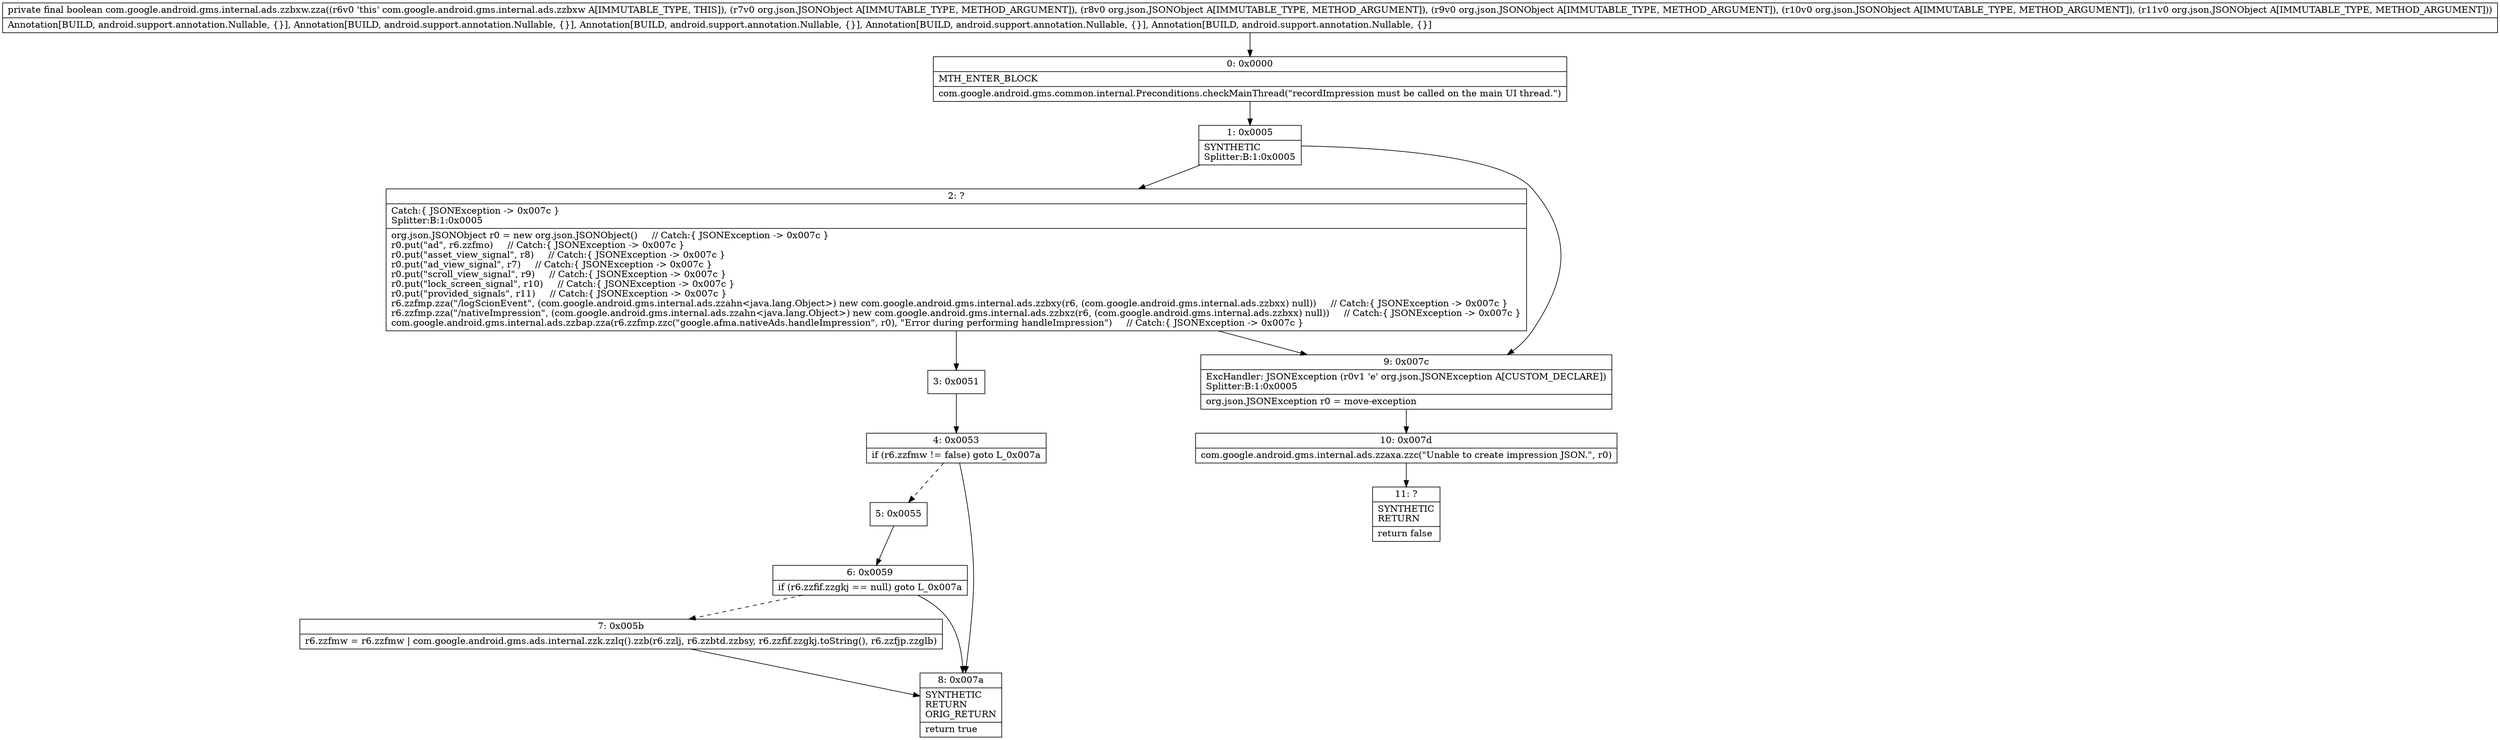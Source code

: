 digraph "CFG forcom.google.android.gms.internal.ads.zzbxw.zza(Lorg\/json\/JSONObject;Lorg\/json\/JSONObject;Lorg\/json\/JSONObject;Lorg\/json\/JSONObject;Lorg\/json\/JSONObject;)Z" {
Node_0 [shape=record,label="{0\:\ 0x0000|MTH_ENTER_BLOCK\l|com.google.android.gms.common.internal.Preconditions.checkMainThread(\"recordImpression must be called on the main UI thread.\")\l}"];
Node_1 [shape=record,label="{1\:\ 0x0005|SYNTHETIC\lSplitter:B:1:0x0005\l}"];
Node_2 [shape=record,label="{2\:\ ?|Catch:\{ JSONException \-\> 0x007c \}\lSplitter:B:1:0x0005\l|org.json.JSONObject r0 = new org.json.JSONObject()     \/\/ Catch:\{ JSONException \-\> 0x007c \}\lr0.put(\"ad\", r6.zzfmo)     \/\/ Catch:\{ JSONException \-\> 0x007c \}\lr0.put(\"asset_view_signal\", r8)     \/\/ Catch:\{ JSONException \-\> 0x007c \}\lr0.put(\"ad_view_signal\", r7)     \/\/ Catch:\{ JSONException \-\> 0x007c \}\lr0.put(\"scroll_view_signal\", r9)     \/\/ Catch:\{ JSONException \-\> 0x007c \}\lr0.put(\"lock_screen_signal\", r10)     \/\/ Catch:\{ JSONException \-\> 0x007c \}\lr0.put(\"provided_signals\", r11)     \/\/ Catch:\{ JSONException \-\> 0x007c \}\lr6.zzfmp.zza(\"\/logScionEvent\", (com.google.android.gms.internal.ads.zzahn\<java.lang.Object\>) new com.google.android.gms.internal.ads.zzbxy(r6, (com.google.android.gms.internal.ads.zzbxx) null))     \/\/ Catch:\{ JSONException \-\> 0x007c \}\lr6.zzfmp.zza(\"\/nativeImpression\", (com.google.android.gms.internal.ads.zzahn\<java.lang.Object\>) new com.google.android.gms.internal.ads.zzbxz(r6, (com.google.android.gms.internal.ads.zzbxx) null))     \/\/ Catch:\{ JSONException \-\> 0x007c \}\lcom.google.android.gms.internal.ads.zzbap.zza(r6.zzfmp.zzc(\"google.afma.nativeAds.handleImpression\", r0), \"Error during performing handleImpression\")     \/\/ Catch:\{ JSONException \-\> 0x007c \}\l}"];
Node_3 [shape=record,label="{3\:\ 0x0051}"];
Node_4 [shape=record,label="{4\:\ 0x0053|if (r6.zzfmw != false) goto L_0x007a\l}"];
Node_5 [shape=record,label="{5\:\ 0x0055}"];
Node_6 [shape=record,label="{6\:\ 0x0059|if (r6.zzfif.zzgkj == null) goto L_0x007a\l}"];
Node_7 [shape=record,label="{7\:\ 0x005b|r6.zzfmw = r6.zzfmw \| com.google.android.gms.ads.internal.zzk.zzlq().zzb(r6.zzlj, r6.zzbtd.zzbsy, r6.zzfif.zzgkj.toString(), r6.zzfjp.zzglb)\l}"];
Node_8 [shape=record,label="{8\:\ 0x007a|SYNTHETIC\lRETURN\lORIG_RETURN\l|return true\l}"];
Node_9 [shape=record,label="{9\:\ 0x007c|ExcHandler: JSONException (r0v1 'e' org.json.JSONException A[CUSTOM_DECLARE])\lSplitter:B:1:0x0005\l|org.json.JSONException r0 = move\-exception\l}"];
Node_10 [shape=record,label="{10\:\ 0x007d|com.google.android.gms.internal.ads.zzaxa.zzc(\"Unable to create impression JSON.\", r0)\l}"];
Node_11 [shape=record,label="{11\:\ ?|SYNTHETIC\lRETURN\l|return false\l}"];
MethodNode[shape=record,label="{private final boolean com.google.android.gms.internal.ads.zzbxw.zza((r6v0 'this' com.google.android.gms.internal.ads.zzbxw A[IMMUTABLE_TYPE, THIS]), (r7v0 org.json.JSONObject A[IMMUTABLE_TYPE, METHOD_ARGUMENT]), (r8v0 org.json.JSONObject A[IMMUTABLE_TYPE, METHOD_ARGUMENT]), (r9v0 org.json.JSONObject A[IMMUTABLE_TYPE, METHOD_ARGUMENT]), (r10v0 org.json.JSONObject A[IMMUTABLE_TYPE, METHOD_ARGUMENT]), (r11v0 org.json.JSONObject A[IMMUTABLE_TYPE, METHOD_ARGUMENT]))  | Annotation[BUILD, android.support.annotation.Nullable, \{\}], Annotation[BUILD, android.support.annotation.Nullable, \{\}], Annotation[BUILD, android.support.annotation.Nullable, \{\}], Annotation[BUILD, android.support.annotation.Nullable, \{\}], Annotation[BUILD, android.support.annotation.Nullable, \{\}]\l}"];
MethodNode -> Node_0;
Node_0 -> Node_1;
Node_1 -> Node_2;
Node_1 -> Node_9;
Node_2 -> Node_3;
Node_2 -> Node_9;
Node_3 -> Node_4;
Node_4 -> Node_5[style=dashed];
Node_4 -> Node_8;
Node_5 -> Node_6;
Node_6 -> Node_7[style=dashed];
Node_6 -> Node_8;
Node_7 -> Node_8;
Node_9 -> Node_10;
Node_10 -> Node_11;
}

